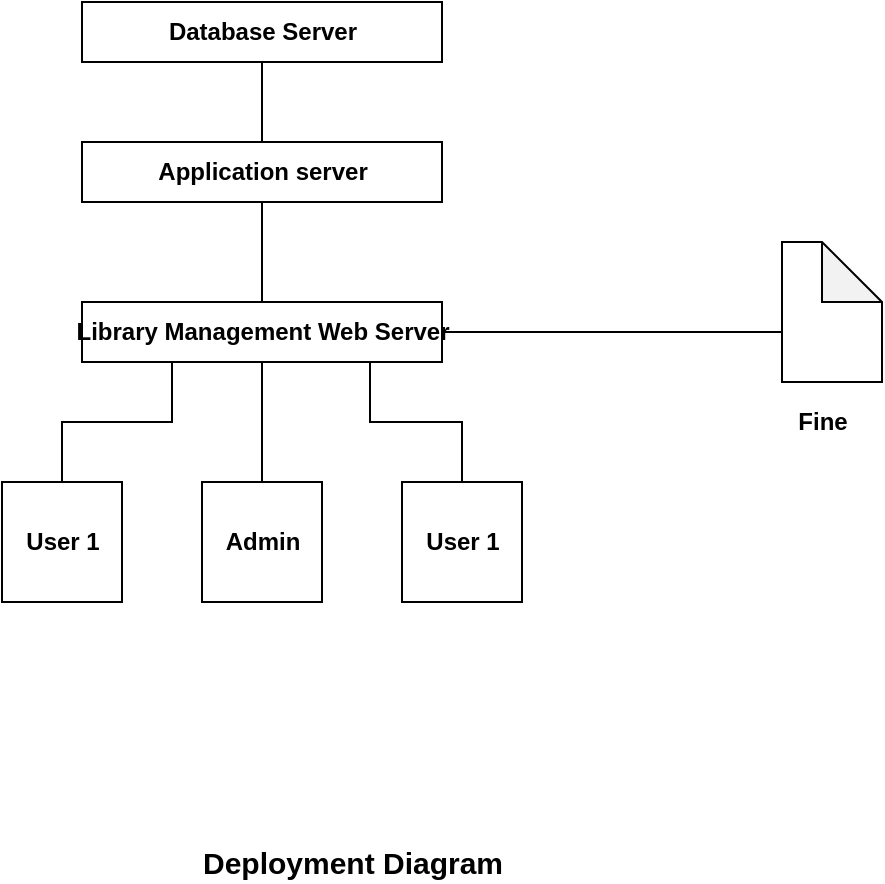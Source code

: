 <mxfile version="17.4.0" type="device"><diagram id="60M8KJwCBms5aT8NHV5K" name="Page-1"><mxGraphModel dx="1038" dy="515" grid="1" gridSize="10" guides="1" tooltips="1" connect="1" arrows="1" fold="1" page="1" pageScale="1" pageWidth="827" pageHeight="1169" math="0" shadow="0"><root><mxCell id="0"/><mxCell id="1" parent="0"/><mxCell id="-Y2e7DQIYpiJ_Ph6aJ-t-1" value="Database Server" style="text;html=1;align=center;verticalAlign=middle;dashed=0;fillColor=#ffffff;strokeColor=#000000;fontStyle=1" parent="1" vertex="1"><mxGeometry x="270" y="200" width="180" height="30" as="geometry"/></mxCell><mxCell id="-Y2e7DQIYpiJ_Ph6aJ-t-2" value="Application server" style="text;html=1;align=center;verticalAlign=middle;dashed=0;fillColor=#ffffff;strokeColor=#000000;fontStyle=1" parent="1" vertex="1"><mxGeometry x="270" y="270" width="180" height="30" as="geometry"/></mxCell><mxCell id="-Y2e7DQIYpiJ_Ph6aJ-t-15" style="edgeStyle=orthogonalEdgeStyle;rounded=0;orthogonalLoop=1;jettySize=auto;html=1;endArrow=none;endFill=0;" parent="1" source="-Y2e7DQIYpiJ_Ph6aJ-t-4" edge="1"><mxGeometry relative="1" as="geometry"><mxPoint x="620" y="365" as="targetPoint"/></mxGeometry></mxCell><mxCell id="-Y2e7DQIYpiJ_Ph6aJ-t-18" style="edgeStyle=orthogonalEdgeStyle;rounded=0;orthogonalLoop=1;jettySize=auto;html=1;exitX=0.25;exitY=1;exitDx=0;exitDy=0;entryX=0.75;entryY=0;entryDx=0;entryDy=0;endArrow=none;endFill=0;" parent="1" source="-Y2e7DQIYpiJ_Ph6aJ-t-4" target="-Y2e7DQIYpiJ_Ph6aJ-t-11" edge="1"><mxGeometry relative="1" as="geometry"><Array as="points"><mxPoint x="315" y="410"/><mxPoint x="260" y="410"/><mxPoint x="260" y="440"/></Array></mxGeometry></mxCell><mxCell id="-Y2e7DQIYpiJ_Ph6aJ-t-4" value="Library Management Web Server" style="text;html=1;align=center;verticalAlign=middle;dashed=0;fillColor=#ffffff;strokeColor=#000000;fontStyle=1" parent="1" vertex="1"><mxGeometry x="270" y="350" width="180" height="30" as="geometry"/></mxCell><mxCell id="-Y2e7DQIYpiJ_Ph6aJ-t-5" value="" style="endArrow=none;html=1;rounded=0;entryX=0.5;entryY=1;entryDx=0;entryDy=0;" parent="1" source="-Y2e7DQIYpiJ_Ph6aJ-t-2" target="-Y2e7DQIYpiJ_Ph6aJ-t-1" edge="1"><mxGeometry width="50" height="50" relative="1" as="geometry"><mxPoint x="340" y="450" as="sourcePoint"/><mxPoint x="390" y="400" as="targetPoint"/></mxGeometry></mxCell><mxCell id="-Y2e7DQIYpiJ_Ph6aJ-t-6" value="" style="endArrow=none;html=1;rounded=0;entryX=0.5;entryY=1;entryDx=0;entryDy=0;" parent="1" source="-Y2e7DQIYpiJ_Ph6aJ-t-4" target="-Y2e7DQIYpiJ_Ph6aJ-t-2" edge="1"><mxGeometry width="50" height="50" relative="1" as="geometry"><mxPoint x="340" y="450" as="sourcePoint"/><mxPoint x="390" y="400" as="targetPoint"/></mxGeometry></mxCell><mxCell id="-Y2e7DQIYpiJ_Ph6aJ-t-8" value="Admin" style="text;html=1;align=center;verticalAlign=middle;dashed=0;fillColor=#ffffff;strokeColor=#000000;fontStyle=1" parent="1" vertex="1"><mxGeometry x="330" y="440" width="60" height="60" as="geometry"/></mxCell><mxCell id="-Y2e7DQIYpiJ_Ph6aJ-t-9" value="" style="endArrow=none;html=1;rounded=0;entryX=0.5;entryY=1;entryDx=0;entryDy=0;exitX=0.5;exitY=0;exitDx=0;exitDy=0;" parent="1" source="-Y2e7DQIYpiJ_Ph6aJ-t-8" target="-Y2e7DQIYpiJ_Ph6aJ-t-4" edge="1"><mxGeometry width="50" height="50" relative="1" as="geometry"><mxPoint x="170" y="580" as="sourcePoint"/><mxPoint x="220" y="530" as="targetPoint"/></mxGeometry></mxCell><mxCell id="-Y2e7DQIYpiJ_Ph6aJ-t-11" value="User 1" style="text;html=1;align=center;verticalAlign=middle;dashed=0;fillColor=#ffffff;strokeColor=#000000;fontStyle=1" parent="1" vertex="1"><mxGeometry x="230" y="440" width="60" height="60" as="geometry"/></mxCell><mxCell id="-Y2e7DQIYpiJ_Ph6aJ-t-12" value="User 1" style="text;html=1;align=center;verticalAlign=middle;dashed=0;fillColor=#ffffff;strokeColor=#000000;fontStyle=1" parent="1" vertex="1"><mxGeometry x="430" y="440" width="60" height="60" as="geometry"/></mxCell><mxCell id="-Y2e7DQIYpiJ_Ph6aJ-t-16" value="" style="shape=note;whiteSpace=wrap;html=1;backgroundOutline=1;darkOpacity=0.05;" parent="1" vertex="1"><mxGeometry x="620" y="320" width="50" height="70" as="geometry"/></mxCell><mxCell id="-Y2e7DQIYpiJ_Ph6aJ-t-17" value="Fine" style="text;html=1;align=center;verticalAlign=middle;resizable=0;points=[];autosize=1;strokeColor=none;fillColor=none;fontStyle=1" parent="1" vertex="1"><mxGeometry x="620" y="400" width="40" height="20" as="geometry"/></mxCell><mxCell id="-Y2e7DQIYpiJ_Ph6aJ-t-19" style="edgeStyle=orthogonalEdgeStyle;rounded=0;orthogonalLoop=1;jettySize=auto;html=1;exitX=0.25;exitY=1;exitDx=0;exitDy=0;entryX=0.75;entryY=0;entryDx=0;entryDy=0;endArrow=none;endFill=0;" parent="1" edge="1"><mxGeometry relative="1" as="geometry"><mxPoint x="414" y="380" as="sourcePoint"/><mxPoint x="454" y="440" as="targetPoint"/><Array as="points"><mxPoint x="414" y="410"/><mxPoint x="460" y="410"/><mxPoint x="460" y="440"/></Array></mxGeometry></mxCell><mxCell id="-Y2e7DQIYpiJ_Ph6aJ-t-20" value="Deployment Diagram" style="text;html=1;align=center;verticalAlign=middle;resizable=0;points=[];autosize=1;strokeColor=none;fillColor=none;fontStyle=1;fontSize=15;" parent="1" vertex="1"><mxGeometry x="320" y="620" width="170" height="20" as="geometry"/></mxCell></root></mxGraphModel></diagram></mxfile>